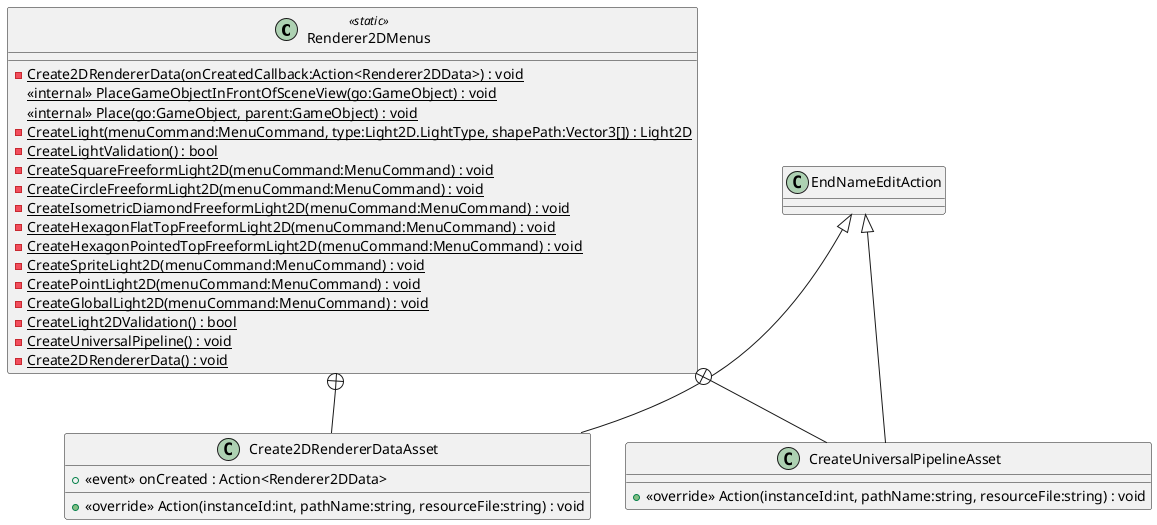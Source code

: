 @startuml
class Renderer2DMenus <<static>> {
    {static} - Create2DRendererData(onCreatedCallback:Action<Renderer2DData>) : void
    <<internal>> {static} PlaceGameObjectInFrontOfSceneView(go:GameObject) : void
    <<internal>> {static} Place(go:GameObject, parent:GameObject) : void
    {static} - CreateLight(menuCommand:MenuCommand, type:Light2D.LightType, shapePath:Vector3[]) : Light2D
    {static} - CreateLightValidation() : bool
    {static} - CreateSquareFreeformLight2D(menuCommand:MenuCommand) : void
    {static} - CreateCircleFreeformLight2D(menuCommand:MenuCommand) : void
    {static} - CreateIsometricDiamondFreeformLight2D(menuCommand:MenuCommand) : void
    {static} - CreateHexagonFlatTopFreeformLight2D(menuCommand:MenuCommand) : void
    {static} - CreateHexagonPointedTopFreeformLight2D(menuCommand:MenuCommand) : void
    {static} - CreateSpriteLight2D(menuCommand:MenuCommand) : void
    {static} - CreatePointLight2D(menuCommand:MenuCommand) : void
    {static} - CreateGlobalLight2D(menuCommand:MenuCommand) : void
    {static} - CreateLight2DValidation() : bool
    {static} - CreateUniversalPipeline() : void
    {static} - Create2DRendererData() : void
}
class Create2DRendererDataAsset {
    +  <<event>> onCreated : Action<Renderer2DData> 
    + <<override>> Action(instanceId:int, pathName:string, resourceFile:string) : void
}
class CreateUniversalPipelineAsset {
    + <<override>> Action(instanceId:int, pathName:string, resourceFile:string) : void
}
Renderer2DMenus +-- Create2DRendererDataAsset
EndNameEditAction <|-- Create2DRendererDataAsset
Renderer2DMenus +-- CreateUniversalPipelineAsset
EndNameEditAction <|-- CreateUniversalPipelineAsset
@enduml
